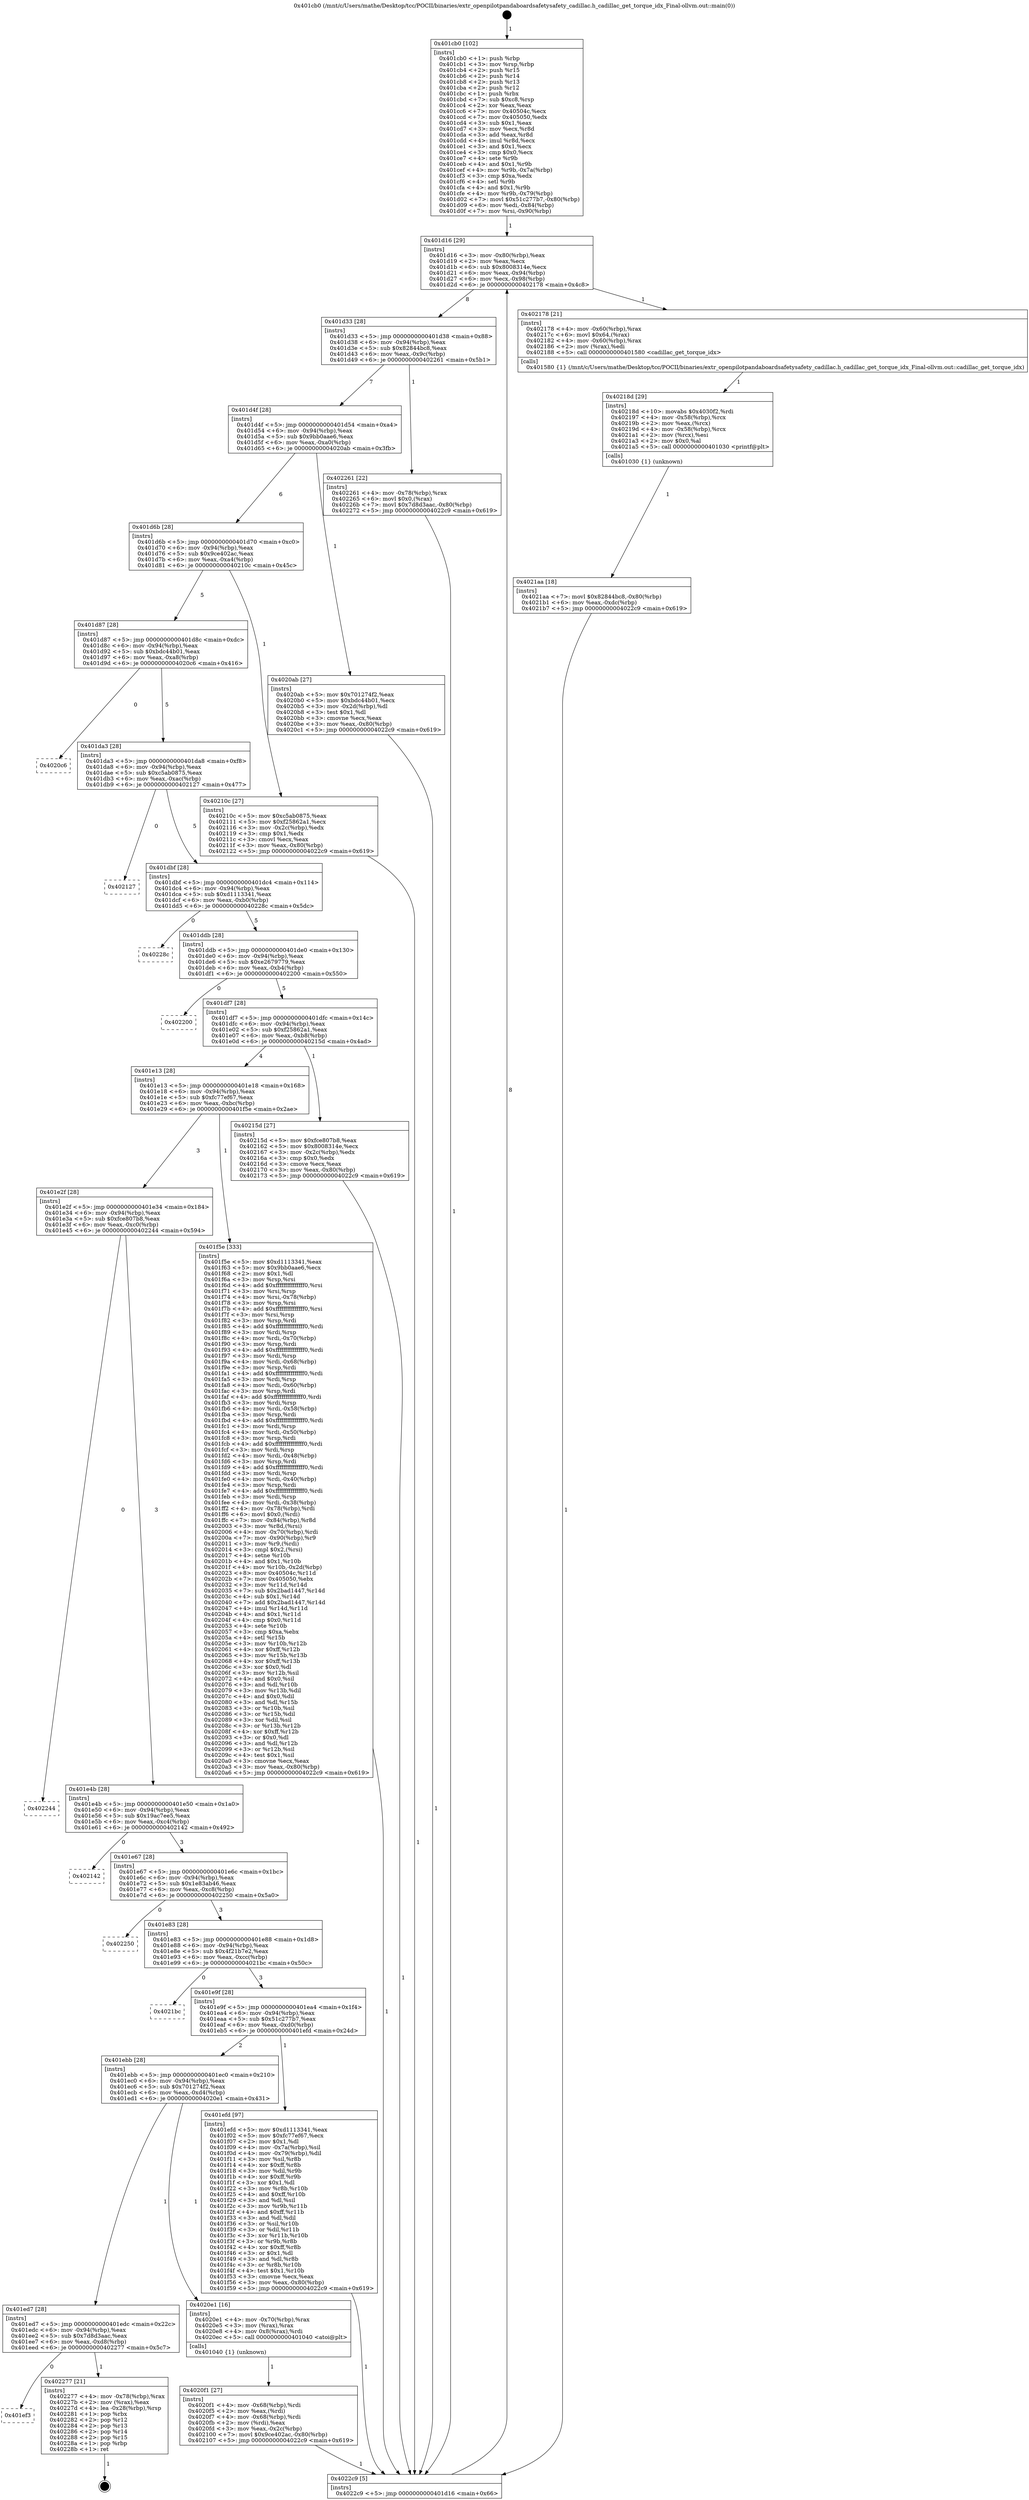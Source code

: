 digraph "0x401cb0" {
  label = "0x401cb0 (/mnt/c/Users/mathe/Desktop/tcc/POCII/binaries/extr_openpilotpandaboardsafetysafety_cadillac.h_cadillac_get_torque_idx_Final-ollvm.out::main(0))"
  labelloc = "t"
  node[shape=record]

  Entry [label="",width=0.3,height=0.3,shape=circle,fillcolor=black,style=filled]
  "0x401d16" [label="{
     0x401d16 [29]\l
     | [instrs]\l
     &nbsp;&nbsp;0x401d16 \<+3\>: mov -0x80(%rbp),%eax\l
     &nbsp;&nbsp;0x401d19 \<+2\>: mov %eax,%ecx\l
     &nbsp;&nbsp;0x401d1b \<+6\>: sub $0x8008314e,%ecx\l
     &nbsp;&nbsp;0x401d21 \<+6\>: mov %eax,-0x94(%rbp)\l
     &nbsp;&nbsp;0x401d27 \<+6\>: mov %ecx,-0x98(%rbp)\l
     &nbsp;&nbsp;0x401d2d \<+6\>: je 0000000000402178 \<main+0x4c8\>\l
  }"]
  "0x402178" [label="{
     0x402178 [21]\l
     | [instrs]\l
     &nbsp;&nbsp;0x402178 \<+4\>: mov -0x60(%rbp),%rax\l
     &nbsp;&nbsp;0x40217c \<+6\>: movl $0x64,(%rax)\l
     &nbsp;&nbsp;0x402182 \<+4\>: mov -0x60(%rbp),%rax\l
     &nbsp;&nbsp;0x402186 \<+2\>: mov (%rax),%edi\l
     &nbsp;&nbsp;0x402188 \<+5\>: call 0000000000401580 \<cadillac_get_torque_idx\>\l
     | [calls]\l
     &nbsp;&nbsp;0x401580 \{1\} (/mnt/c/Users/mathe/Desktop/tcc/POCII/binaries/extr_openpilotpandaboardsafetysafety_cadillac.h_cadillac_get_torque_idx_Final-ollvm.out::cadillac_get_torque_idx)\l
  }"]
  "0x401d33" [label="{
     0x401d33 [28]\l
     | [instrs]\l
     &nbsp;&nbsp;0x401d33 \<+5\>: jmp 0000000000401d38 \<main+0x88\>\l
     &nbsp;&nbsp;0x401d38 \<+6\>: mov -0x94(%rbp),%eax\l
     &nbsp;&nbsp;0x401d3e \<+5\>: sub $0x82844bc8,%eax\l
     &nbsp;&nbsp;0x401d43 \<+6\>: mov %eax,-0x9c(%rbp)\l
     &nbsp;&nbsp;0x401d49 \<+6\>: je 0000000000402261 \<main+0x5b1\>\l
  }"]
  Exit [label="",width=0.3,height=0.3,shape=circle,fillcolor=black,style=filled,peripheries=2]
  "0x402261" [label="{
     0x402261 [22]\l
     | [instrs]\l
     &nbsp;&nbsp;0x402261 \<+4\>: mov -0x78(%rbp),%rax\l
     &nbsp;&nbsp;0x402265 \<+6\>: movl $0x0,(%rax)\l
     &nbsp;&nbsp;0x40226b \<+7\>: movl $0x7d8d3aac,-0x80(%rbp)\l
     &nbsp;&nbsp;0x402272 \<+5\>: jmp 00000000004022c9 \<main+0x619\>\l
  }"]
  "0x401d4f" [label="{
     0x401d4f [28]\l
     | [instrs]\l
     &nbsp;&nbsp;0x401d4f \<+5\>: jmp 0000000000401d54 \<main+0xa4\>\l
     &nbsp;&nbsp;0x401d54 \<+6\>: mov -0x94(%rbp),%eax\l
     &nbsp;&nbsp;0x401d5a \<+5\>: sub $0x9bb0aae6,%eax\l
     &nbsp;&nbsp;0x401d5f \<+6\>: mov %eax,-0xa0(%rbp)\l
     &nbsp;&nbsp;0x401d65 \<+6\>: je 00000000004020ab \<main+0x3fb\>\l
  }"]
  "0x401ef3" [label="{
     0x401ef3\l
  }", style=dashed]
  "0x4020ab" [label="{
     0x4020ab [27]\l
     | [instrs]\l
     &nbsp;&nbsp;0x4020ab \<+5\>: mov $0x701274f2,%eax\l
     &nbsp;&nbsp;0x4020b0 \<+5\>: mov $0xbdc44b01,%ecx\l
     &nbsp;&nbsp;0x4020b5 \<+3\>: mov -0x2d(%rbp),%dl\l
     &nbsp;&nbsp;0x4020b8 \<+3\>: test $0x1,%dl\l
     &nbsp;&nbsp;0x4020bb \<+3\>: cmovne %ecx,%eax\l
     &nbsp;&nbsp;0x4020be \<+3\>: mov %eax,-0x80(%rbp)\l
     &nbsp;&nbsp;0x4020c1 \<+5\>: jmp 00000000004022c9 \<main+0x619\>\l
  }"]
  "0x401d6b" [label="{
     0x401d6b [28]\l
     | [instrs]\l
     &nbsp;&nbsp;0x401d6b \<+5\>: jmp 0000000000401d70 \<main+0xc0\>\l
     &nbsp;&nbsp;0x401d70 \<+6\>: mov -0x94(%rbp),%eax\l
     &nbsp;&nbsp;0x401d76 \<+5\>: sub $0x9ce402ac,%eax\l
     &nbsp;&nbsp;0x401d7b \<+6\>: mov %eax,-0xa4(%rbp)\l
     &nbsp;&nbsp;0x401d81 \<+6\>: je 000000000040210c \<main+0x45c\>\l
  }"]
  "0x402277" [label="{
     0x402277 [21]\l
     | [instrs]\l
     &nbsp;&nbsp;0x402277 \<+4\>: mov -0x78(%rbp),%rax\l
     &nbsp;&nbsp;0x40227b \<+2\>: mov (%rax),%eax\l
     &nbsp;&nbsp;0x40227d \<+4\>: lea -0x28(%rbp),%rsp\l
     &nbsp;&nbsp;0x402281 \<+1\>: pop %rbx\l
     &nbsp;&nbsp;0x402282 \<+2\>: pop %r12\l
     &nbsp;&nbsp;0x402284 \<+2\>: pop %r13\l
     &nbsp;&nbsp;0x402286 \<+2\>: pop %r14\l
     &nbsp;&nbsp;0x402288 \<+2\>: pop %r15\l
     &nbsp;&nbsp;0x40228a \<+1\>: pop %rbp\l
     &nbsp;&nbsp;0x40228b \<+1\>: ret\l
  }"]
  "0x40210c" [label="{
     0x40210c [27]\l
     | [instrs]\l
     &nbsp;&nbsp;0x40210c \<+5\>: mov $0xc5ab0875,%eax\l
     &nbsp;&nbsp;0x402111 \<+5\>: mov $0xf25862a1,%ecx\l
     &nbsp;&nbsp;0x402116 \<+3\>: mov -0x2c(%rbp),%edx\l
     &nbsp;&nbsp;0x402119 \<+3\>: cmp $0x1,%edx\l
     &nbsp;&nbsp;0x40211c \<+3\>: cmovl %ecx,%eax\l
     &nbsp;&nbsp;0x40211f \<+3\>: mov %eax,-0x80(%rbp)\l
     &nbsp;&nbsp;0x402122 \<+5\>: jmp 00000000004022c9 \<main+0x619\>\l
  }"]
  "0x401d87" [label="{
     0x401d87 [28]\l
     | [instrs]\l
     &nbsp;&nbsp;0x401d87 \<+5\>: jmp 0000000000401d8c \<main+0xdc\>\l
     &nbsp;&nbsp;0x401d8c \<+6\>: mov -0x94(%rbp),%eax\l
     &nbsp;&nbsp;0x401d92 \<+5\>: sub $0xbdc44b01,%eax\l
     &nbsp;&nbsp;0x401d97 \<+6\>: mov %eax,-0xa8(%rbp)\l
     &nbsp;&nbsp;0x401d9d \<+6\>: je 00000000004020c6 \<main+0x416\>\l
  }"]
  "0x4021aa" [label="{
     0x4021aa [18]\l
     | [instrs]\l
     &nbsp;&nbsp;0x4021aa \<+7\>: movl $0x82844bc8,-0x80(%rbp)\l
     &nbsp;&nbsp;0x4021b1 \<+6\>: mov %eax,-0xdc(%rbp)\l
     &nbsp;&nbsp;0x4021b7 \<+5\>: jmp 00000000004022c9 \<main+0x619\>\l
  }"]
  "0x4020c6" [label="{
     0x4020c6\l
  }", style=dashed]
  "0x401da3" [label="{
     0x401da3 [28]\l
     | [instrs]\l
     &nbsp;&nbsp;0x401da3 \<+5\>: jmp 0000000000401da8 \<main+0xf8\>\l
     &nbsp;&nbsp;0x401da8 \<+6\>: mov -0x94(%rbp),%eax\l
     &nbsp;&nbsp;0x401dae \<+5\>: sub $0xc5ab0875,%eax\l
     &nbsp;&nbsp;0x401db3 \<+6\>: mov %eax,-0xac(%rbp)\l
     &nbsp;&nbsp;0x401db9 \<+6\>: je 0000000000402127 \<main+0x477\>\l
  }"]
  "0x40218d" [label="{
     0x40218d [29]\l
     | [instrs]\l
     &nbsp;&nbsp;0x40218d \<+10\>: movabs $0x4030f2,%rdi\l
     &nbsp;&nbsp;0x402197 \<+4\>: mov -0x58(%rbp),%rcx\l
     &nbsp;&nbsp;0x40219b \<+2\>: mov %eax,(%rcx)\l
     &nbsp;&nbsp;0x40219d \<+4\>: mov -0x58(%rbp),%rcx\l
     &nbsp;&nbsp;0x4021a1 \<+2\>: mov (%rcx),%esi\l
     &nbsp;&nbsp;0x4021a3 \<+2\>: mov $0x0,%al\l
     &nbsp;&nbsp;0x4021a5 \<+5\>: call 0000000000401030 \<printf@plt\>\l
     | [calls]\l
     &nbsp;&nbsp;0x401030 \{1\} (unknown)\l
  }"]
  "0x402127" [label="{
     0x402127\l
  }", style=dashed]
  "0x401dbf" [label="{
     0x401dbf [28]\l
     | [instrs]\l
     &nbsp;&nbsp;0x401dbf \<+5\>: jmp 0000000000401dc4 \<main+0x114\>\l
     &nbsp;&nbsp;0x401dc4 \<+6\>: mov -0x94(%rbp),%eax\l
     &nbsp;&nbsp;0x401dca \<+5\>: sub $0xd1113341,%eax\l
     &nbsp;&nbsp;0x401dcf \<+6\>: mov %eax,-0xb0(%rbp)\l
     &nbsp;&nbsp;0x401dd5 \<+6\>: je 000000000040228c \<main+0x5dc\>\l
  }"]
  "0x4020f1" [label="{
     0x4020f1 [27]\l
     | [instrs]\l
     &nbsp;&nbsp;0x4020f1 \<+4\>: mov -0x68(%rbp),%rdi\l
     &nbsp;&nbsp;0x4020f5 \<+2\>: mov %eax,(%rdi)\l
     &nbsp;&nbsp;0x4020f7 \<+4\>: mov -0x68(%rbp),%rdi\l
     &nbsp;&nbsp;0x4020fb \<+2\>: mov (%rdi),%eax\l
     &nbsp;&nbsp;0x4020fd \<+3\>: mov %eax,-0x2c(%rbp)\l
     &nbsp;&nbsp;0x402100 \<+7\>: movl $0x9ce402ac,-0x80(%rbp)\l
     &nbsp;&nbsp;0x402107 \<+5\>: jmp 00000000004022c9 \<main+0x619\>\l
  }"]
  "0x40228c" [label="{
     0x40228c\l
  }", style=dashed]
  "0x401ddb" [label="{
     0x401ddb [28]\l
     | [instrs]\l
     &nbsp;&nbsp;0x401ddb \<+5\>: jmp 0000000000401de0 \<main+0x130\>\l
     &nbsp;&nbsp;0x401de0 \<+6\>: mov -0x94(%rbp),%eax\l
     &nbsp;&nbsp;0x401de6 \<+5\>: sub $0xe2679779,%eax\l
     &nbsp;&nbsp;0x401deb \<+6\>: mov %eax,-0xb4(%rbp)\l
     &nbsp;&nbsp;0x401df1 \<+6\>: je 0000000000402200 \<main+0x550\>\l
  }"]
  "0x401ed7" [label="{
     0x401ed7 [28]\l
     | [instrs]\l
     &nbsp;&nbsp;0x401ed7 \<+5\>: jmp 0000000000401edc \<main+0x22c\>\l
     &nbsp;&nbsp;0x401edc \<+6\>: mov -0x94(%rbp),%eax\l
     &nbsp;&nbsp;0x401ee2 \<+5\>: sub $0x7d8d3aac,%eax\l
     &nbsp;&nbsp;0x401ee7 \<+6\>: mov %eax,-0xd8(%rbp)\l
     &nbsp;&nbsp;0x401eed \<+6\>: je 0000000000402277 \<main+0x5c7\>\l
  }"]
  "0x402200" [label="{
     0x402200\l
  }", style=dashed]
  "0x401df7" [label="{
     0x401df7 [28]\l
     | [instrs]\l
     &nbsp;&nbsp;0x401df7 \<+5\>: jmp 0000000000401dfc \<main+0x14c\>\l
     &nbsp;&nbsp;0x401dfc \<+6\>: mov -0x94(%rbp),%eax\l
     &nbsp;&nbsp;0x401e02 \<+5\>: sub $0xf25862a1,%eax\l
     &nbsp;&nbsp;0x401e07 \<+6\>: mov %eax,-0xb8(%rbp)\l
     &nbsp;&nbsp;0x401e0d \<+6\>: je 000000000040215d \<main+0x4ad\>\l
  }"]
  "0x4020e1" [label="{
     0x4020e1 [16]\l
     | [instrs]\l
     &nbsp;&nbsp;0x4020e1 \<+4\>: mov -0x70(%rbp),%rax\l
     &nbsp;&nbsp;0x4020e5 \<+3\>: mov (%rax),%rax\l
     &nbsp;&nbsp;0x4020e8 \<+4\>: mov 0x8(%rax),%rdi\l
     &nbsp;&nbsp;0x4020ec \<+5\>: call 0000000000401040 \<atoi@plt\>\l
     | [calls]\l
     &nbsp;&nbsp;0x401040 \{1\} (unknown)\l
  }"]
  "0x40215d" [label="{
     0x40215d [27]\l
     | [instrs]\l
     &nbsp;&nbsp;0x40215d \<+5\>: mov $0xfce807b8,%eax\l
     &nbsp;&nbsp;0x402162 \<+5\>: mov $0x8008314e,%ecx\l
     &nbsp;&nbsp;0x402167 \<+3\>: mov -0x2c(%rbp),%edx\l
     &nbsp;&nbsp;0x40216a \<+3\>: cmp $0x0,%edx\l
     &nbsp;&nbsp;0x40216d \<+3\>: cmove %ecx,%eax\l
     &nbsp;&nbsp;0x402170 \<+3\>: mov %eax,-0x80(%rbp)\l
     &nbsp;&nbsp;0x402173 \<+5\>: jmp 00000000004022c9 \<main+0x619\>\l
  }"]
  "0x401e13" [label="{
     0x401e13 [28]\l
     | [instrs]\l
     &nbsp;&nbsp;0x401e13 \<+5\>: jmp 0000000000401e18 \<main+0x168\>\l
     &nbsp;&nbsp;0x401e18 \<+6\>: mov -0x94(%rbp),%eax\l
     &nbsp;&nbsp;0x401e1e \<+5\>: sub $0xfc77ef67,%eax\l
     &nbsp;&nbsp;0x401e23 \<+6\>: mov %eax,-0xbc(%rbp)\l
     &nbsp;&nbsp;0x401e29 \<+6\>: je 0000000000401f5e \<main+0x2ae\>\l
  }"]
  "0x401cb0" [label="{
     0x401cb0 [102]\l
     | [instrs]\l
     &nbsp;&nbsp;0x401cb0 \<+1\>: push %rbp\l
     &nbsp;&nbsp;0x401cb1 \<+3\>: mov %rsp,%rbp\l
     &nbsp;&nbsp;0x401cb4 \<+2\>: push %r15\l
     &nbsp;&nbsp;0x401cb6 \<+2\>: push %r14\l
     &nbsp;&nbsp;0x401cb8 \<+2\>: push %r13\l
     &nbsp;&nbsp;0x401cba \<+2\>: push %r12\l
     &nbsp;&nbsp;0x401cbc \<+1\>: push %rbx\l
     &nbsp;&nbsp;0x401cbd \<+7\>: sub $0xc8,%rsp\l
     &nbsp;&nbsp;0x401cc4 \<+2\>: xor %eax,%eax\l
     &nbsp;&nbsp;0x401cc6 \<+7\>: mov 0x40504c,%ecx\l
     &nbsp;&nbsp;0x401ccd \<+7\>: mov 0x405050,%edx\l
     &nbsp;&nbsp;0x401cd4 \<+3\>: sub $0x1,%eax\l
     &nbsp;&nbsp;0x401cd7 \<+3\>: mov %ecx,%r8d\l
     &nbsp;&nbsp;0x401cda \<+3\>: add %eax,%r8d\l
     &nbsp;&nbsp;0x401cdd \<+4\>: imul %r8d,%ecx\l
     &nbsp;&nbsp;0x401ce1 \<+3\>: and $0x1,%ecx\l
     &nbsp;&nbsp;0x401ce4 \<+3\>: cmp $0x0,%ecx\l
     &nbsp;&nbsp;0x401ce7 \<+4\>: sete %r9b\l
     &nbsp;&nbsp;0x401ceb \<+4\>: and $0x1,%r9b\l
     &nbsp;&nbsp;0x401cef \<+4\>: mov %r9b,-0x7a(%rbp)\l
     &nbsp;&nbsp;0x401cf3 \<+3\>: cmp $0xa,%edx\l
     &nbsp;&nbsp;0x401cf6 \<+4\>: setl %r9b\l
     &nbsp;&nbsp;0x401cfa \<+4\>: and $0x1,%r9b\l
     &nbsp;&nbsp;0x401cfe \<+4\>: mov %r9b,-0x79(%rbp)\l
     &nbsp;&nbsp;0x401d02 \<+7\>: movl $0x51c277b7,-0x80(%rbp)\l
     &nbsp;&nbsp;0x401d09 \<+6\>: mov %edi,-0x84(%rbp)\l
     &nbsp;&nbsp;0x401d0f \<+7\>: mov %rsi,-0x90(%rbp)\l
  }"]
  "0x401f5e" [label="{
     0x401f5e [333]\l
     | [instrs]\l
     &nbsp;&nbsp;0x401f5e \<+5\>: mov $0xd1113341,%eax\l
     &nbsp;&nbsp;0x401f63 \<+5\>: mov $0x9bb0aae6,%ecx\l
     &nbsp;&nbsp;0x401f68 \<+2\>: mov $0x1,%dl\l
     &nbsp;&nbsp;0x401f6a \<+3\>: mov %rsp,%rsi\l
     &nbsp;&nbsp;0x401f6d \<+4\>: add $0xfffffffffffffff0,%rsi\l
     &nbsp;&nbsp;0x401f71 \<+3\>: mov %rsi,%rsp\l
     &nbsp;&nbsp;0x401f74 \<+4\>: mov %rsi,-0x78(%rbp)\l
     &nbsp;&nbsp;0x401f78 \<+3\>: mov %rsp,%rsi\l
     &nbsp;&nbsp;0x401f7b \<+4\>: add $0xfffffffffffffff0,%rsi\l
     &nbsp;&nbsp;0x401f7f \<+3\>: mov %rsi,%rsp\l
     &nbsp;&nbsp;0x401f82 \<+3\>: mov %rsp,%rdi\l
     &nbsp;&nbsp;0x401f85 \<+4\>: add $0xfffffffffffffff0,%rdi\l
     &nbsp;&nbsp;0x401f89 \<+3\>: mov %rdi,%rsp\l
     &nbsp;&nbsp;0x401f8c \<+4\>: mov %rdi,-0x70(%rbp)\l
     &nbsp;&nbsp;0x401f90 \<+3\>: mov %rsp,%rdi\l
     &nbsp;&nbsp;0x401f93 \<+4\>: add $0xfffffffffffffff0,%rdi\l
     &nbsp;&nbsp;0x401f97 \<+3\>: mov %rdi,%rsp\l
     &nbsp;&nbsp;0x401f9a \<+4\>: mov %rdi,-0x68(%rbp)\l
     &nbsp;&nbsp;0x401f9e \<+3\>: mov %rsp,%rdi\l
     &nbsp;&nbsp;0x401fa1 \<+4\>: add $0xfffffffffffffff0,%rdi\l
     &nbsp;&nbsp;0x401fa5 \<+3\>: mov %rdi,%rsp\l
     &nbsp;&nbsp;0x401fa8 \<+4\>: mov %rdi,-0x60(%rbp)\l
     &nbsp;&nbsp;0x401fac \<+3\>: mov %rsp,%rdi\l
     &nbsp;&nbsp;0x401faf \<+4\>: add $0xfffffffffffffff0,%rdi\l
     &nbsp;&nbsp;0x401fb3 \<+3\>: mov %rdi,%rsp\l
     &nbsp;&nbsp;0x401fb6 \<+4\>: mov %rdi,-0x58(%rbp)\l
     &nbsp;&nbsp;0x401fba \<+3\>: mov %rsp,%rdi\l
     &nbsp;&nbsp;0x401fbd \<+4\>: add $0xfffffffffffffff0,%rdi\l
     &nbsp;&nbsp;0x401fc1 \<+3\>: mov %rdi,%rsp\l
     &nbsp;&nbsp;0x401fc4 \<+4\>: mov %rdi,-0x50(%rbp)\l
     &nbsp;&nbsp;0x401fc8 \<+3\>: mov %rsp,%rdi\l
     &nbsp;&nbsp;0x401fcb \<+4\>: add $0xfffffffffffffff0,%rdi\l
     &nbsp;&nbsp;0x401fcf \<+3\>: mov %rdi,%rsp\l
     &nbsp;&nbsp;0x401fd2 \<+4\>: mov %rdi,-0x48(%rbp)\l
     &nbsp;&nbsp;0x401fd6 \<+3\>: mov %rsp,%rdi\l
     &nbsp;&nbsp;0x401fd9 \<+4\>: add $0xfffffffffffffff0,%rdi\l
     &nbsp;&nbsp;0x401fdd \<+3\>: mov %rdi,%rsp\l
     &nbsp;&nbsp;0x401fe0 \<+4\>: mov %rdi,-0x40(%rbp)\l
     &nbsp;&nbsp;0x401fe4 \<+3\>: mov %rsp,%rdi\l
     &nbsp;&nbsp;0x401fe7 \<+4\>: add $0xfffffffffffffff0,%rdi\l
     &nbsp;&nbsp;0x401feb \<+3\>: mov %rdi,%rsp\l
     &nbsp;&nbsp;0x401fee \<+4\>: mov %rdi,-0x38(%rbp)\l
     &nbsp;&nbsp;0x401ff2 \<+4\>: mov -0x78(%rbp),%rdi\l
     &nbsp;&nbsp;0x401ff6 \<+6\>: movl $0x0,(%rdi)\l
     &nbsp;&nbsp;0x401ffc \<+7\>: mov -0x84(%rbp),%r8d\l
     &nbsp;&nbsp;0x402003 \<+3\>: mov %r8d,(%rsi)\l
     &nbsp;&nbsp;0x402006 \<+4\>: mov -0x70(%rbp),%rdi\l
     &nbsp;&nbsp;0x40200a \<+7\>: mov -0x90(%rbp),%r9\l
     &nbsp;&nbsp;0x402011 \<+3\>: mov %r9,(%rdi)\l
     &nbsp;&nbsp;0x402014 \<+3\>: cmpl $0x2,(%rsi)\l
     &nbsp;&nbsp;0x402017 \<+4\>: setne %r10b\l
     &nbsp;&nbsp;0x40201b \<+4\>: and $0x1,%r10b\l
     &nbsp;&nbsp;0x40201f \<+4\>: mov %r10b,-0x2d(%rbp)\l
     &nbsp;&nbsp;0x402023 \<+8\>: mov 0x40504c,%r11d\l
     &nbsp;&nbsp;0x40202b \<+7\>: mov 0x405050,%ebx\l
     &nbsp;&nbsp;0x402032 \<+3\>: mov %r11d,%r14d\l
     &nbsp;&nbsp;0x402035 \<+7\>: sub $0x2bad1447,%r14d\l
     &nbsp;&nbsp;0x40203c \<+4\>: sub $0x1,%r14d\l
     &nbsp;&nbsp;0x402040 \<+7\>: add $0x2bad1447,%r14d\l
     &nbsp;&nbsp;0x402047 \<+4\>: imul %r14d,%r11d\l
     &nbsp;&nbsp;0x40204b \<+4\>: and $0x1,%r11d\l
     &nbsp;&nbsp;0x40204f \<+4\>: cmp $0x0,%r11d\l
     &nbsp;&nbsp;0x402053 \<+4\>: sete %r10b\l
     &nbsp;&nbsp;0x402057 \<+3\>: cmp $0xa,%ebx\l
     &nbsp;&nbsp;0x40205a \<+4\>: setl %r15b\l
     &nbsp;&nbsp;0x40205e \<+3\>: mov %r10b,%r12b\l
     &nbsp;&nbsp;0x402061 \<+4\>: xor $0xff,%r12b\l
     &nbsp;&nbsp;0x402065 \<+3\>: mov %r15b,%r13b\l
     &nbsp;&nbsp;0x402068 \<+4\>: xor $0xff,%r13b\l
     &nbsp;&nbsp;0x40206c \<+3\>: xor $0x0,%dl\l
     &nbsp;&nbsp;0x40206f \<+3\>: mov %r12b,%sil\l
     &nbsp;&nbsp;0x402072 \<+4\>: and $0x0,%sil\l
     &nbsp;&nbsp;0x402076 \<+3\>: and %dl,%r10b\l
     &nbsp;&nbsp;0x402079 \<+3\>: mov %r13b,%dil\l
     &nbsp;&nbsp;0x40207c \<+4\>: and $0x0,%dil\l
     &nbsp;&nbsp;0x402080 \<+3\>: and %dl,%r15b\l
     &nbsp;&nbsp;0x402083 \<+3\>: or %r10b,%sil\l
     &nbsp;&nbsp;0x402086 \<+3\>: or %r15b,%dil\l
     &nbsp;&nbsp;0x402089 \<+3\>: xor %dil,%sil\l
     &nbsp;&nbsp;0x40208c \<+3\>: or %r13b,%r12b\l
     &nbsp;&nbsp;0x40208f \<+4\>: xor $0xff,%r12b\l
     &nbsp;&nbsp;0x402093 \<+3\>: or $0x0,%dl\l
     &nbsp;&nbsp;0x402096 \<+3\>: and %dl,%r12b\l
     &nbsp;&nbsp;0x402099 \<+3\>: or %r12b,%sil\l
     &nbsp;&nbsp;0x40209c \<+4\>: test $0x1,%sil\l
     &nbsp;&nbsp;0x4020a0 \<+3\>: cmovne %ecx,%eax\l
     &nbsp;&nbsp;0x4020a3 \<+3\>: mov %eax,-0x80(%rbp)\l
     &nbsp;&nbsp;0x4020a6 \<+5\>: jmp 00000000004022c9 \<main+0x619\>\l
  }"]
  "0x401e2f" [label="{
     0x401e2f [28]\l
     | [instrs]\l
     &nbsp;&nbsp;0x401e2f \<+5\>: jmp 0000000000401e34 \<main+0x184\>\l
     &nbsp;&nbsp;0x401e34 \<+6\>: mov -0x94(%rbp),%eax\l
     &nbsp;&nbsp;0x401e3a \<+5\>: sub $0xfce807b8,%eax\l
     &nbsp;&nbsp;0x401e3f \<+6\>: mov %eax,-0xc0(%rbp)\l
     &nbsp;&nbsp;0x401e45 \<+6\>: je 0000000000402244 \<main+0x594\>\l
  }"]
  "0x4022c9" [label="{
     0x4022c9 [5]\l
     | [instrs]\l
     &nbsp;&nbsp;0x4022c9 \<+5\>: jmp 0000000000401d16 \<main+0x66\>\l
  }"]
  "0x402244" [label="{
     0x402244\l
  }", style=dashed]
  "0x401e4b" [label="{
     0x401e4b [28]\l
     | [instrs]\l
     &nbsp;&nbsp;0x401e4b \<+5\>: jmp 0000000000401e50 \<main+0x1a0\>\l
     &nbsp;&nbsp;0x401e50 \<+6\>: mov -0x94(%rbp),%eax\l
     &nbsp;&nbsp;0x401e56 \<+5\>: sub $0x19ac7ee5,%eax\l
     &nbsp;&nbsp;0x401e5b \<+6\>: mov %eax,-0xc4(%rbp)\l
     &nbsp;&nbsp;0x401e61 \<+6\>: je 0000000000402142 \<main+0x492\>\l
  }"]
  "0x401ebb" [label="{
     0x401ebb [28]\l
     | [instrs]\l
     &nbsp;&nbsp;0x401ebb \<+5\>: jmp 0000000000401ec0 \<main+0x210\>\l
     &nbsp;&nbsp;0x401ec0 \<+6\>: mov -0x94(%rbp),%eax\l
     &nbsp;&nbsp;0x401ec6 \<+5\>: sub $0x701274f2,%eax\l
     &nbsp;&nbsp;0x401ecb \<+6\>: mov %eax,-0xd4(%rbp)\l
     &nbsp;&nbsp;0x401ed1 \<+6\>: je 00000000004020e1 \<main+0x431\>\l
  }"]
  "0x402142" [label="{
     0x402142\l
  }", style=dashed]
  "0x401e67" [label="{
     0x401e67 [28]\l
     | [instrs]\l
     &nbsp;&nbsp;0x401e67 \<+5\>: jmp 0000000000401e6c \<main+0x1bc\>\l
     &nbsp;&nbsp;0x401e6c \<+6\>: mov -0x94(%rbp),%eax\l
     &nbsp;&nbsp;0x401e72 \<+5\>: sub $0x1e83ab46,%eax\l
     &nbsp;&nbsp;0x401e77 \<+6\>: mov %eax,-0xc8(%rbp)\l
     &nbsp;&nbsp;0x401e7d \<+6\>: je 0000000000402250 \<main+0x5a0\>\l
  }"]
  "0x401efd" [label="{
     0x401efd [97]\l
     | [instrs]\l
     &nbsp;&nbsp;0x401efd \<+5\>: mov $0xd1113341,%eax\l
     &nbsp;&nbsp;0x401f02 \<+5\>: mov $0xfc77ef67,%ecx\l
     &nbsp;&nbsp;0x401f07 \<+2\>: mov $0x1,%dl\l
     &nbsp;&nbsp;0x401f09 \<+4\>: mov -0x7a(%rbp),%sil\l
     &nbsp;&nbsp;0x401f0d \<+4\>: mov -0x79(%rbp),%dil\l
     &nbsp;&nbsp;0x401f11 \<+3\>: mov %sil,%r8b\l
     &nbsp;&nbsp;0x401f14 \<+4\>: xor $0xff,%r8b\l
     &nbsp;&nbsp;0x401f18 \<+3\>: mov %dil,%r9b\l
     &nbsp;&nbsp;0x401f1b \<+4\>: xor $0xff,%r9b\l
     &nbsp;&nbsp;0x401f1f \<+3\>: xor $0x1,%dl\l
     &nbsp;&nbsp;0x401f22 \<+3\>: mov %r8b,%r10b\l
     &nbsp;&nbsp;0x401f25 \<+4\>: and $0xff,%r10b\l
     &nbsp;&nbsp;0x401f29 \<+3\>: and %dl,%sil\l
     &nbsp;&nbsp;0x401f2c \<+3\>: mov %r9b,%r11b\l
     &nbsp;&nbsp;0x401f2f \<+4\>: and $0xff,%r11b\l
     &nbsp;&nbsp;0x401f33 \<+3\>: and %dl,%dil\l
     &nbsp;&nbsp;0x401f36 \<+3\>: or %sil,%r10b\l
     &nbsp;&nbsp;0x401f39 \<+3\>: or %dil,%r11b\l
     &nbsp;&nbsp;0x401f3c \<+3\>: xor %r11b,%r10b\l
     &nbsp;&nbsp;0x401f3f \<+3\>: or %r9b,%r8b\l
     &nbsp;&nbsp;0x401f42 \<+4\>: xor $0xff,%r8b\l
     &nbsp;&nbsp;0x401f46 \<+3\>: or $0x1,%dl\l
     &nbsp;&nbsp;0x401f49 \<+3\>: and %dl,%r8b\l
     &nbsp;&nbsp;0x401f4c \<+3\>: or %r8b,%r10b\l
     &nbsp;&nbsp;0x401f4f \<+4\>: test $0x1,%r10b\l
     &nbsp;&nbsp;0x401f53 \<+3\>: cmovne %ecx,%eax\l
     &nbsp;&nbsp;0x401f56 \<+3\>: mov %eax,-0x80(%rbp)\l
     &nbsp;&nbsp;0x401f59 \<+5\>: jmp 00000000004022c9 \<main+0x619\>\l
  }"]
  "0x402250" [label="{
     0x402250\l
  }", style=dashed]
  "0x401e83" [label="{
     0x401e83 [28]\l
     | [instrs]\l
     &nbsp;&nbsp;0x401e83 \<+5\>: jmp 0000000000401e88 \<main+0x1d8\>\l
     &nbsp;&nbsp;0x401e88 \<+6\>: mov -0x94(%rbp),%eax\l
     &nbsp;&nbsp;0x401e8e \<+5\>: sub $0x4f21b7e2,%eax\l
     &nbsp;&nbsp;0x401e93 \<+6\>: mov %eax,-0xcc(%rbp)\l
     &nbsp;&nbsp;0x401e99 \<+6\>: je 00000000004021bc \<main+0x50c\>\l
  }"]
  "0x401e9f" [label="{
     0x401e9f [28]\l
     | [instrs]\l
     &nbsp;&nbsp;0x401e9f \<+5\>: jmp 0000000000401ea4 \<main+0x1f4\>\l
     &nbsp;&nbsp;0x401ea4 \<+6\>: mov -0x94(%rbp),%eax\l
     &nbsp;&nbsp;0x401eaa \<+5\>: sub $0x51c277b7,%eax\l
     &nbsp;&nbsp;0x401eaf \<+6\>: mov %eax,-0xd0(%rbp)\l
     &nbsp;&nbsp;0x401eb5 \<+6\>: je 0000000000401efd \<main+0x24d\>\l
  }"]
  "0x4021bc" [label="{
     0x4021bc\l
  }", style=dashed]
  Entry -> "0x401cb0" [label=" 1"]
  "0x401d16" -> "0x402178" [label=" 1"]
  "0x401d16" -> "0x401d33" [label=" 8"]
  "0x402277" -> Exit [label=" 1"]
  "0x401d33" -> "0x402261" [label=" 1"]
  "0x401d33" -> "0x401d4f" [label=" 7"]
  "0x401ed7" -> "0x401ef3" [label=" 0"]
  "0x401d4f" -> "0x4020ab" [label=" 1"]
  "0x401d4f" -> "0x401d6b" [label=" 6"]
  "0x401ed7" -> "0x402277" [label=" 1"]
  "0x401d6b" -> "0x40210c" [label=" 1"]
  "0x401d6b" -> "0x401d87" [label=" 5"]
  "0x402261" -> "0x4022c9" [label=" 1"]
  "0x401d87" -> "0x4020c6" [label=" 0"]
  "0x401d87" -> "0x401da3" [label=" 5"]
  "0x4021aa" -> "0x4022c9" [label=" 1"]
  "0x401da3" -> "0x402127" [label=" 0"]
  "0x401da3" -> "0x401dbf" [label=" 5"]
  "0x40218d" -> "0x4021aa" [label=" 1"]
  "0x401dbf" -> "0x40228c" [label=" 0"]
  "0x401dbf" -> "0x401ddb" [label=" 5"]
  "0x402178" -> "0x40218d" [label=" 1"]
  "0x401ddb" -> "0x402200" [label=" 0"]
  "0x401ddb" -> "0x401df7" [label=" 5"]
  "0x40215d" -> "0x4022c9" [label=" 1"]
  "0x401df7" -> "0x40215d" [label=" 1"]
  "0x401df7" -> "0x401e13" [label=" 4"]
  "0x40210c" -> "0x4022c9" [label=" 1"]
  "0x401e13" -> "0x401f5e" [label=" 1"]
  "0x401e13" -> "0x401e2f" [label=" 3"]
  "0x401ebb" -> "0x401ed7" [label=" 1"]
  "0x401e2f" -> "0x402244" [label=" 0"]
  "0x401e2f" -> "0x401e4b" [label=" 3"]
  "0x401ebb" -> "0x4020e1" [label=" 1"]
  "0x401e4b" -> "0x402142" [label=" 0"]
  "0x401e4b" -> "0x401e67" [label=" 3"]
  "0x4020f1" -> "0x4022c9" [label=" 1"]
  "0x401e67" -> "0x402250" [label=" 0"]
  "0x401e67" -> "0x401e83" [label=" 3"]
  "0x4020ab" -> "0x4022c9" [label=" 1"]
  "0x401e83" -> "0x4021bc" [label=" 0"]
  "0x401e83" -> "0x401e9f" [label=" 3"]
  "0x401f5e" -> "0x4022c9" [label=" 1"]
  "0x401e9f" -> "0x401efd" [label=" 1"]
  "0x401e9f" -> "0x401ebb" [label=" 2"]
  "0x401efd" -> "0x4022c9" [label=" 1"]
  "0x401cb0" -> "0x401d16" [label=" 1"]
  "0x4022c9" -> "0x401d16" [label=" 8"]
  "0x4020e1" -> "0x4020f1" [label=" 1"]
}
